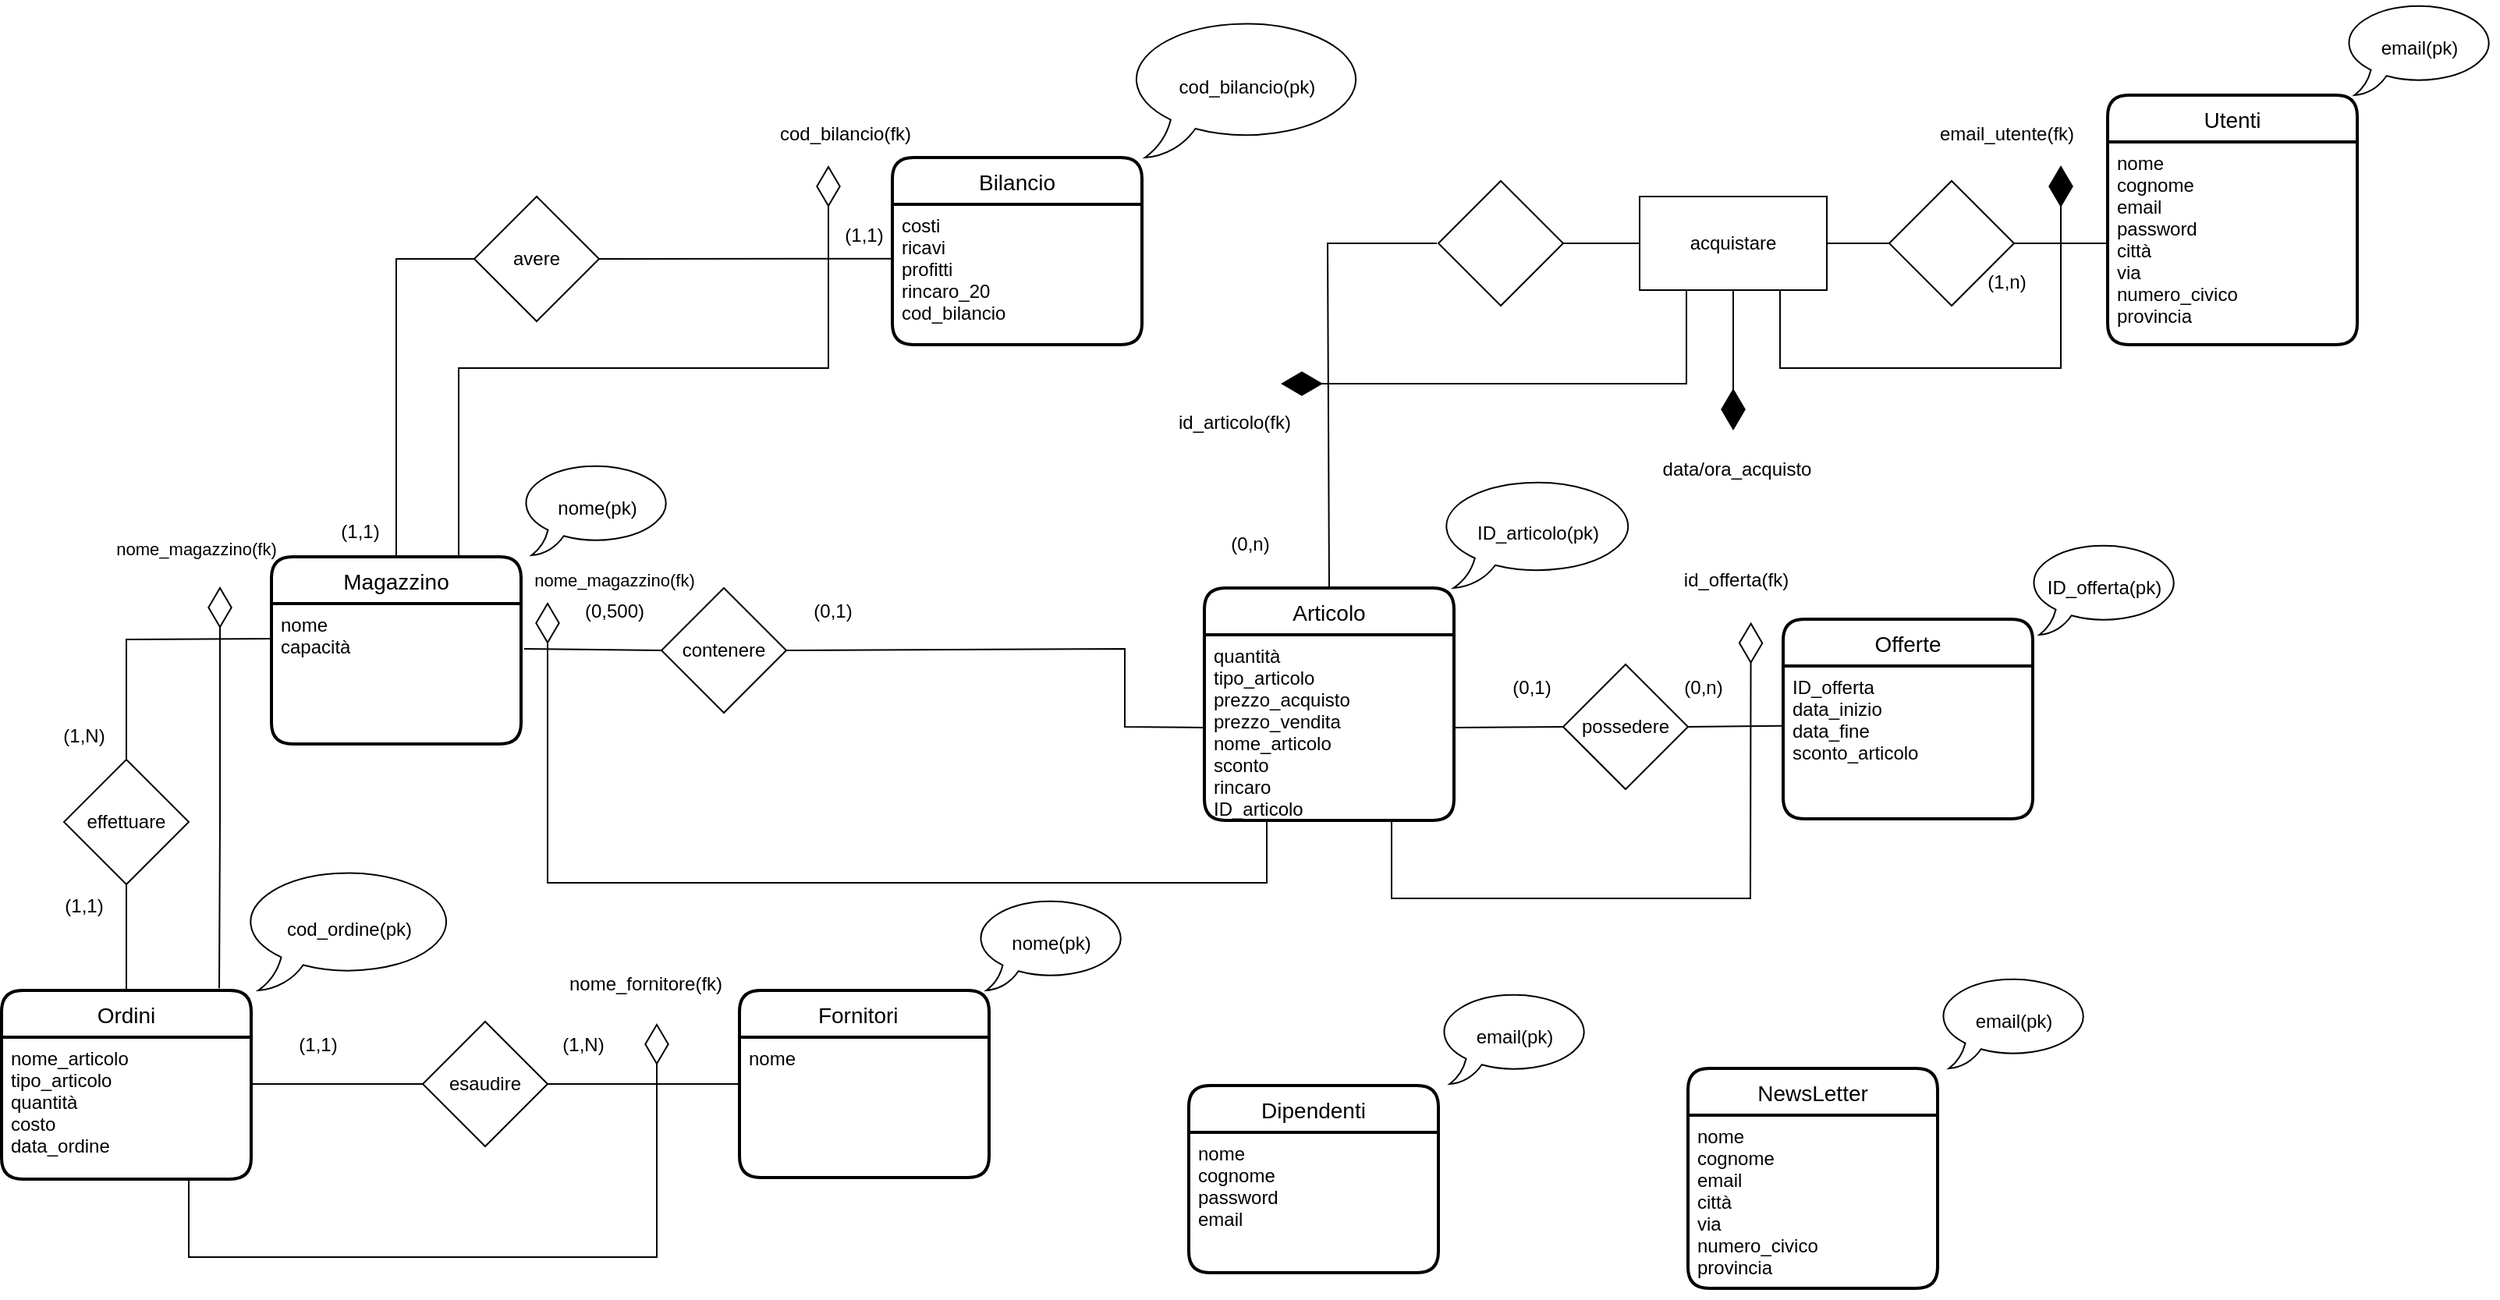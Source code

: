 <mxfile version="21.3.2" type="device">
  <diagram name="Pagina-1" id="chKkPRjBdSX-aV4erDYl">
    <mxGraphModel dx="1662" dy="-351" grid="1" gridSize="10" guides="1" tooltips="1" connect="1" arrows="1" fold="1" page="1" pageScale="1" pageWidth="827" pageHeight="1169" math="0" shadow="0">
      <root>
        <mxCell id="0" />
        <mxCell id="1" parent="0" />
        <mxCell id="hy8gV9nIZ2Mti01YGrL4-5" value="(1,N)" style="text;html=1;strokeColor=none;fillColor=none;align=center;verticalAlign=middle;whiteSpace=wrap;rounded=0;" parent="1" vertex="1">
          <mxGeometry x="693" y="1651" width="60" height="30" as="geometry" />
        </mxCell>
        <mxCell id="hy8gV9nIZ2Mti01YGrL4-6" value="(1,1)" style="text;html=1;strokeColor=none;fillColor=none;align=center;verticalAlign=middle;whiteSpace=wrap;rounded=0;" parent="1" vertex="1">
          <mxGeometry x="693" y="1760" width="60" height="30" as="geometry" />
        </mxCell>
        <mxCell id="hy8gV9nIZ2Mti01YGrL4-7" value="(1,1)" style="text;html=1;strokeColor=none;fillColor=none;align=center;verticalAlign=middle;whiteSpace=wrap;rounded=0;" parent="1" vertex="1">
          <mxGeometry x="870" y="1520" width="60" height="30" as="geometry" />
        </mxCell>
        <mxCell id="hy8gV9nIZ2Mti01YGrL4-8" value="(1,1)" style="text;html=1;strokeColor=none;fillColor=none;align=center;verticalAlign=middle;whiteSpace=wrap;rounded=0;" parent="1" vertex="1">
          <mxGeometry x="1193" y="1330" width="60" height="30" as="geometry" />
        </mxCell>
        <mxCell id="hy8gV9nIZ2Mti01YGrL4-9" value="(0,500)" style="text;html=1;strokeColor=none;fillColor=none;align=center;verticalAlign=middle;whiteSpace=wrap;rounded=0;" parent="1" vertex="1">
          <mxGeometry x="1033" y="1571" width="60" height="30" as="geometry" />
        </mxCell>
        <mxCell id="hy8gV9nIZ2Mti01YGrL4-10" value="(0,1)" style="text;html=1;strokeColor=none;fillColor=none;align=center;verticalAlign=middle;whiteSpace=wrap;rounded=0;" parent="1" vertex="1">
          <mxGeometry x="1173" y="1571" width="60" height="30" as="geometry" />
        </mxCell>
        <mxCell id="hy8gV9nIZ2Mti01YGrL4-11" value="(1,1)" style="text;html=1;strokeColor=none;fillColor=none;align=center;verticalAlign=middle;whiteSpace=wrap;rounded=0;" parent="1" vertex="1">
          <mxGeometry x="843" y="1849" width="60" height="30" as="geometry" />
        </mxCell>
        <mxCell id="hy8gV9nIZ2Mti01YGrL4-12" value="(1,N)" style="text;html=1;strokeColor=none;fillColor=none;align=center;verticalAlign=middle;whiteSpace=wrap;rounded=0;" parent="1" vertex="1">
          <mxGeometry x="1013" y="1849" width="60" height="30" as="geometry" />
        </mxCell>
        <mxCell id="hy8gV9nIZ2Mti01YGrL4-13" value="Articolo" style="swimlane;childLayout=stackLayout;horizontal=1;startSize=30;horizontalStack=0;rounded=1;fontSize=14;fontStyle=0;strokeWidth=2;resizeParent=0;resizeLast=1;shadow=0;dashed=0;align=center;fillColor=default;" parent="1" vertex="1">
          <mxGeometry x="1441" y="1571" width="160" height="149" as="geometry" />
        </mxCell>
        <mxCell id="hy8gV9nIZ2Mti01YGrL4-14" value="quantità&#xa;tipo_articolo&#xa;prezzo_acquisto&#xa;prezzo_vendita&#xa;nome_articolo&#xa;sconto&#xa;rincaro&#xa;ID_articolo" style="align=left;strokeColor=none;fillColor=none;spacingLeft=4;fontSize=12;verticalAlign=top;resizable=0;rotatable=0;part=1;" parent="hy8gV9nIZ2Mti01YGrL4-13" vertex="1">
          <mxGeometry y="30" width="160" height="119" as="geometry" />
        </mxCell>
        <mxCell id="hy8gV9nIZ2Mti01YGrL4-15" value="Bilancio" style="swimlane;childLayout=stackLayout;horizontal=1;startSize=30;horizontalStack=0;rounded=1;fontSize=14;fontStyle=0;strokeWidth=2;resizeParent=0;resizeLast=1;shadow=0;dashed=0;align=center;fillColor=default;" parent="1" vertex="1">
          <mxGeometry x="1241" y="1295" width="160" height="120" as="geometry" />
        </mxCell>
        <mxCell id="hy8gV9nIZ2Mti01YGrL4-16" value="costi&#xa;ricavi&#xa;profitti&#xa;rincaro_20&#xa;cod_bilancio" style="align=left;strokeColor=none;fillColor=none;spacingLeft=4;fontSize=12;verticalAlign=top;resizable=0;rotatable=0;part=1;" parent="hy8gV9nIZ2Mti01YGrL4-15" vertex="1">
          <mxGeometry y="30" width="160" height="90" as="geometry" />
        </mxCell>
        <mxCell id="hy8gV9nIZ2Mti01YGrL4-17" value="Fornitori  " style="swimlane;childLayout=stackLayout;horizontal=1;startSize=30;horizontalStack=0;rounded=1;fontSize=14;fontStyle=0;strokeWidth=2;resizeParent=0;resizeLast=1;shadow=0;dashed=0;align=center;fillColor=default;" parent="1" vertex="1">
          <mxGeometry x="1143" y="1829" width="160" height="120" as="geometry" />
        </mxCell>
        <mxCell id="hy8gV9nIZ2Mti01YGrL4-18" value="nome&#xa;" style="align=left;strokeColor=none;fillColor=none;spacingLeft=4;fontSize=12;verticalAlign=top;resizable=0;rotatable=0;part=1;" parent="hy8gV9nIZ2Mti01YGrL4-17" vertex="1">
          <mxGeometry y="30" width="160" height="90" as="geometry" />
        </mxCell>
        <mxCell id="hy8gV9nIZ2Mti01YGrL4-19" value="Ordini" style="swimlane;childLayout=stackLayout;horizontal=1;startSize=30;horizontalStack=0;rounded=1;fontSize=14;fontStyle=0;strokeWidth=2;resizeParent=0;resizeLast=1;shadow=0;dashed=0;align=center;fillColor=default;" parent="1" vertex="1">
          <mxGeometry x="670" y="1829" width="160" height="121" as="geometry" />
        </mxCell>
        <mxCell id="hy8gV9nIZ2Mti01YGrL4-20" value="nome_articolo&#xa;tipo_articolo&#xa;quantità&#xa;costo&#xa;data_ordine" style="align=left;strokeColor=none;fillColor=none;spacingLeft=4;fontSize=12;verticalAlign=top;resizable=0;rotatable=0;part=1;" parent="hy8gV9nIZ2Mti01YGrL4-19" vertex="1">
          <mxGeometry y="30" width="160" height="91" as="geometry" />
        </mxCell>
        <mxCell id="hy8gV9nIZ2Mti01YGrL4-21" value="Magazzino" style="swimlane;childLayout=stackLayout;horizontal=1;startSize=30;horizontalStack=0;rounded=1;fontSize=14;fontStyle=0;strokeWidth=2;resizeParent=0;resizeLast=1;shadow=0;dashed=0;align=center;fillColor=default;" parent="1" vertex="1">
          <mxGeometry x="843" y="1551" width="160" height="120" as="geometry" />
        </mxCell>
        <mxCell id="hy8gV9nIZ2Mti01YGrL4-22" value="nome&#xa;capacità&#xa;&#xa;" style="align=left;strokeColor=none;fillColor=none;spacingLeft=4;fontSize=12;verticalAlign=top;resizable=0;rotatable=0;part=1;" parent="hy8gV9nIZ2Mti01YGrL4-21" vertex="1">
          <mxGeometry y="30" width="160" height="90" as="geometry" />
        </mxCell>
        <mxCell id="hy8gV9nIZ2Mti01YGrL4-23" value="Offerte" style="swimlane;childLayout=stackLayout;horizontal=1;startSize=30;horizontalStack=0;rounded=1;fontSize=14;fontStyle=0;strokeWidth=2;resizeParent=0;resizeLast=1;shadow=0;dashed=0;align=center;fillColor=default;" parent="1" vertex="1">
          <mxGeometry x="1812" y="1591" width="160" height="128" as="geometry" />
        </mxCell>
        <mxCell id="hy8gV9nIZ2Mti01YGrL4-24" value="ID_offerta&#xa;data_inizio&#xa;data_fine&#xa;sconto_articolo" style="align=left;strokeColor=none;fillColor=none;spacingLeft=4;fontSize=12;verticalAlign=top;resizable=0;rotatable=0;part=1;" parent="hy8gV9nIZ2Mti01YGrL4-23" vertex="1">
          <mxGeometry y="30" width="160" height="98" as="geometry" />
        </mxCell>
        <mxCell id="hy8gV9nIZ2Mti01YGrL4-25" value="" style="endArrow=none;html=1;rounded=0;exitX=0.5;exitY=0;exitDx=0;exitDy=0;entryX=0;entryY=0.5;entryDx=0;entryDy=0;" parent="1" source="hy8gV9nIZ2Mti01YGrL4-21" edge="1">
          <mxGeometry width="50" height="50" relative="1" as="geometry">
            <mxPoint x="813" y="1410" as="sourcePoint" />
            <mxPoint x="973" y="1360" as="targetPoint" />
            <Array as="points">
              <mxPoint x="923" y="1360" />
            </Array>
          </mxGeometry>
        </mxCell>
        <mxCell id="hy8gV9nIZ2Mti01YGrL4-26" value="" style="endArrow=none;html=1;rounded=0;entryX=1;entryY=0.5;entryDx=0;entryDy=0;exitX=0.003;exitY=0.387;exitDx=0;exitDy=0;exitPerimeter=0;" parent="1" source="hy8gV9nIZ2Mti01YGrL4-16" edge="1">
          <mxGeometry width="50" height="50" relative="1" as="geometry">
            <mxPoint x="1313" y="1360" as="sourcePoint" />
            <mxPoint x="1053" y="1360" as="targetPoint" />
          </mxGeometry>
        </mxCell>
        <mxCell id="hy8gV9nIZ2Mti01YGrL4-27" value="" style="endArrow=none;html=1;rounded=0;entryX=0;entryY=0.5;entryDx=0;entryDy=0;" parent="1" edge="1">
          <mxGeometry width="50" height="50" relative="1" as="geometry">
            <mxPoint x="1005" y="1610" as="sourcePoint" />
            <mxPoint x="1093" y="1611" as="targetPoint" />
          </mxGeometry>
        </mxCell>
        <mxCell id="hy8gV9nIZ2Mti01YGrL4-28" value="" style="endArrow=none;html=1;rounded=0;exitX=1;exitY=0.5;exitDx=0;exitDy=0;entryX=0;entryY=0.5;entryDx=0;entryDy=0;" parent="1" target="hy8gV9nIZ2Mti01YGrL4-14" edge="1">
          <mxGeometry width="50" height="50" relative="1" as="geometry">
            <mxPoint x="1173" y="1611" as="sourcePoint" />
            <mxPoint x="1280" y="1610" as="targetPoint" />
            <Array as="points">
              <mxPoint x="1390" y="1610" />
              <mxPoint x="1390" y="1660" />
            </Array>
          </mxGeometry>
        </mxCell>
        <mxCell id="hy8gV9nIZ2Mti01YGrL4-29" value="" style="endArrow=none;html=1;rounded=0;exitX=0.5;exitY=0;exitDx=0;exitDy=0;entryX=0;entryY=0.25;entryDx=0;entryDy=0;" parent="1" source="3_dSQw0I0jruCnZHfTlT-2" target="hy8gV9nIZ2Mti01YGrL4-22" edge="1">
          <mxGeometry width="50" height="50" relative="1" as="geometry">
            <mxPoint x="853" y="1450" as="sourcePoint" />
            <mxPoint x="903" y="1400" as="targetPoint" />
            <Array as="points">
              <mxPoint x="750" y="1604" />
            </Array>
          </mxGeometry>
        </mxCell>
        <mxCell id="hy8gV9nIZ2Mti01YGrL4-31" value="" style="endArrow=none;html=1;rounded=0;exitX=0.5;exitY=1;exitDx=0;exitDy=0;entryX=0.5;entryY=0;entryDx=0;entryDy=0;" parent="1" target="hy8gV9nIZ2Mti01YGrL4-19" edge="1">
          <mxGeometry width="50" height="50" relative="1" as="geometry">
            <mxPoint x="750" y="1760" as="sourcePoint" />
            <mxPoint x="923" y="1420" as="targetPoint" />
          </mxGeometry>
        </mxCell>
        <mxCell id="hy8gV9nIZ2Mti01YGrL4-32" value="" style="endArrow=none;html=1;rounded=0;exitX=1;exitY=0.5;exitDx=0;exitDy=0;entryX=0;entryY=0.5;entryDx=0;entryDy=0;" parent="1" source="3_dSQw0I0jruCnZHfTlT-3" target="hy8gV9nIZ2Mti01YGrL4-17" edge="1">
          <mxGeometry width="50" height="50" relative="1" as="geometry">
            <mxPoint x="1023" y="1889" as="sourcePoint" />
            <mxPoint x="1123" y="1890" as="targetPoint" />
          </mxGeometry>
        </mxCell>
        <mxCell id="hy8gV9nIZ2Mti01YGrL4-33" value="possedere" style="rhombus;whiteSpace=wrap;html=1;fillColor=default;" parent="1" vertex="1">
          <mxGeometry x="1671" y="1620" width="80" height="80" as="geometry" />
        </mxCell>
        <mxCell id="hy8gV9nIZ2Mti01YGrL4-34" value="" style="endArrow=none;html=1;rounded=0;exitX=1;exitY=0.5;exitDx=0;exitDy=0;entryX=-0.003;entryY=0.392;entryDx=0;entryDy=0;entryPerimeter=0;" parent="1" source="hy8gV9nIZ2Mti01YGrL4-33" target="hy8gV9nIZ2Mti01YGrL4-24" edge="1">
          <mxGeometry width="50" height="50" relative="1" as="geometry">
            <mxPoint x="1051" y="1540" as="sourcePoint" />
            <mxPoint x="1808" y="1660" as="targetPoint" />
          </mxGeometry>
        </mxCell>
        <mxCell id="hy8gV9nIZ2Mti01YGrL4-35" value="" style="endArrow=none;html=1;rounded=0;exitX=0;exitY=0.5;exitDx=0;exitDy=0;entryX=1;entryY=0.5;entryDx=0;entryDy=0;" parent="1" source="hy8gV9nIZ2Mti01YGrL4-33" target="hy8gV9nIZ2Mti01YGrL4-14" edge="1">
          <mxGeometry width="50" height="50" relative="1" as="geometry">
            <mxPoint x="1668" y="1660" as="sourcePoint" />
            <mxPoint x="1638" y="1660" as="targetPoint" />
          </mxGeometry>
        </mxCell>
        <mxCell id="hy8gV9nIZ2Mti01YGrL4-36" value="(0,n)" style="text;html=1;strokeColor=none;fillColor=none;align=center;verticalAlign=middle;whiteSpace=wrap;rounded=0;" parent="1" vertex="1">
          <mxGeometry x="1731" y="1620" width="60" height="30" as="geometry" />
        </mxCell>
        <mxCell id="hy8gV9nIZ2Mti01YGrL4-37" value="(0,1)" style="text;html=1;strokeColor=none;fillColor=none;align=center;verticalAlign=middle;whiteSpace=wrap;rounded=0;" parent="1" vertex="1">
          <mxGeometry x="1621" y="1620" width="60" height="30" as="geometry" />
        </mxCell>
        <mxCell id="hy8gV9nIZ2Mti01YGrL4-38" value="nome(pk)" style="whiteSpace=wrap;html=1;shape=mxgraph.basic.oval_callout" parent="1" vertex="1">
          <mxGeometry x="1001.5" y="1490" width="100" height="60" as="geometry" />
        </mxCell>
        <mxCell id="hy8gV9nIZ2Mti01YGrL4-39" value="cod_ordine(pk)" style="whiteSpace=wrap;html=1;shape=mxgraph.basic.oval_callout" parent="1" vertex="1">
          <mxGeometry x="823" y="1750" width="140" height="79" as="geometry" />
        </mxCell>
        <mxCell id="hy8gV9nIZ2Mti01YGrL4-40" value="nome(pk)" style="whiteSpace=wrap;html=1;shape=mxgraph.basic.oval_callout" parent="1" vertex="1">
          <mxGeometry x="1293" y="1769" width="100" height="60" as="geometry" />
        </mxCell>
        <mxCell id="hy8gV9nIZ2Mti01YGrL4-41" value="ID_offerta(pk)" style="whiteSpace=wrap;html=1;shape=mxgraph.basic.oval_callout" parent="1" vertex="1">
          <mxGeometry x="1968" y="1541" width="100" height="60" as="geometry" />
        </mxCell>
        <mxCell id="hy8gV9nIZ2Mti01YGrL4-42" value="ID_articolo(pk)" style="whiteSpace=wrap;html=1;shape=mxgraph.basic.oval_callout" parent="1" vertex="1">
          <mxGeometry x="1590" y="1500" width="130" height="71" as="geometry" />
        </mxCell>
        <mxCell id="hy8gV9nIZ2Mti01YGrL4-43" value="cod_bilancio(pk)" style="whiteSpace=wrap;html=1;shape=mxgraph.basic.oval_callout" parent="1" vertex="1">
          <mxGeometry x="1390" y="1205" width="157" height="90" as="geometry" />
        </mxCell>
        <mxCell id="hy8gV9nIZ2Mti01YGrL4-44" value="" style="endArrow=diamondThin;endFill=0;endSize=24;html=1;rounded=0;exitX=0.75;exitY=0;exitDx=0;exitDy=0;" parent="1" source="hy8gV9nIZ2Mti01YGrL4-21" edge="1">
          <mxGeometry width="160" relative="1" as="geometry">
            <mxPoint x="1040" y="1550" as="sourcePoint" />
            <mxPoint x="1200" y="1300" as="targetPoint" />
            <Array as="points">
              <mxPoint x="963" y="1430" />
              <mxPoint x="1200" y="1430" />
            </Array>
          </mxGeometry>
        </mxCell>
        <mxCell id="hy8gV9nIZ2Mti01YGrL4-45" value="cod_bilancio(fk)" style="text;html=1;strokeColor=none;fillColor=none;align=center;verticalAlign=middle;whiteSpace=wrap;rounded=0;" parent="1" vertex="1">
          <mxGeometry x="1181" y="1265" width="60" height="30" as="geometry" />
        </mxCell>
        <mxCell id="hy8gV9nIZ2Mti01YGrL4-46" value="" style="endArrow=diamondThin;endFill=0;endSize=24;html=1;rounded=0;exitX=0.75;exitY=1;exitDx=0;exitDy=0;" parent="1" source="hy8gV9nIZ2Mti01YGrL4-20" edge="1">
          <mxGeometry width="160" relative="1" as="geometry">
            <mxPoint x="800" y="1790" as="sourcePoint" />
            <mxPoint x="1090" y="1850" as="targetPoint" />
            <Array as="points">
              <mxPoint x="790" y="2000" />
              <mxPoint x="1090" y="2000" />
            </Array>
          </mxGeometry>
        </mxCell>
        <mxCell id="hy8gV9nIZ2Mti01YGrL4-48" value="" style="endArrow=none;html=1;rounded=0;entryX=0;entryY=0.5;entryDx=0;entryDy=0;exitX=1;exitY=0.33;exitDx=0;exitDy=0;exitPerimeter=0;" parent="1" source="hy8gV9nIZ2Mti01YGrL4-20" target="3_dSQw0I0jruCnZHfTlT-3" edge="1">
          <mxGeometry width="50" height="50" relative="1" as="geometry">
            <mxPoint x="1100" y="1680" as="sourcePoint" />
            <mxPoint x="943" y="1889" as="targetPoint" />
          </mxGeometry>
        </mxCell>
        <mxCell id="hy8gV9nIZ2Mti01YGrL4-49" value="nome_fornitore(fk)" style="text;html=1;strokeColor=none;fillColor=none;align=center;verticalAlign=middle;whiteSpace=wrap;rounded=0;" parent="1" vertex="1">
          <mxGeometry x="1053" y="1810" width="60" height="30" as="geometry" />
        </mxCell>
        <mxCell id="hy8gV9nIZ2Mti01YGrL4-50" value="" style="endArrow=diamondThin;endFill=0;endSize=24;html=1;rounded=0;exitX=0.25;exitY=1;exitDx=0;exitDy=0;" parent="1" source="hy8gV9nIZ2Mti01YGrL4-13" edge="1">
          <mxGeometry width="160" relative="1" as="geometry">
            <mxPoint x="973" y="1561" as="sourcePoint" />
            <mxPoint x="1020" y="1580" as="targetPoint" />
            <Array as="points">
              <mxPoint x="1481" y="1760" />
              <mxPoint x="1020" y="1760" />
            </Array>
          </mxGeometry>
        </mxCell>
        <mxCell id="hy8gV9nIZ2Mti01YGrL4-51" value="nome_magazzino(fk)" style="text;html=1;strokeColor=none;fillColor=none;align=center;verticalAlign=middle;whiteSpace=wrap;rounded=0;fontSize=11;" parent="1" vertex="1">
          <mxGeometry x="1030.25" y="1561" width="65.5" height="9" as="geometry" />
        </mxCell>
        <mxCell id="hy8gV9nIZ2Mti01YGrL4-54" value="" style="endArrow=diamondThin;endFill=0;endSize=24;html=1;rounded=0;exitX=0.872;exitY=-0.011;exitDx=0;exitDy=0;exitPerimeter=0;" parent="1" source="hy8gV9nIZ2Mti01YGrL4-19" edge="1">
          <mxGeometry width="160" relative="1" as="geometry">
            <mxPoint x="810" y="1820" as="sourcePoint" />
            <mxPoint x="810" y="1570" as="targetPoint" />
            <Array as="points">
              <mxPoint x="810" y="1720" />
            </Array>
          </mxGeometry>
        </mxCell>
        <mxCell id="hy8gV9nIZ2Mti01YGrL4-56" value="nome_magazzino(fk)" style="text;html=1;strokeColor=none;fillColor=none;align=center;verticalAlign=middle;whiteSpace=wrap;rounded=0;fontSize=11;" parent="1" vertex="1">
          <mxGeometry x="770" y="1531" width="50" height="30" as="geometry" />
        </mxCell>
        <mxCell id="hy8gV9nIZ2Mti01YGrL4-58" value="" style="endArrow=diamondThin;endFill=0;endSize=24;html=1;rounded=0;exitX=0.75;exitY=1;exitDx=0;exitDy=0;entryX=0.672;entryY=1.061;entryDx=0;entryDy=0;entryPerimeter=0;" parent="1" source="hy8gV9nIZ2Mti01YGrL4-13" edge="1">
          <mxGeometry width="160" relative="1" as="geometry">
            <mxPoint x="1658" y="1830" as="sourcePoint" />
            <mxPoint x="1791.32" y="1592.83" as="targetPoint" />
            <Array as="points">
              <mxPoint x="1561" y="1770" />
              <mxPoint x="1791" y="1770" />
            </Array>
          </mxGeometry>
        </mxCell>
        <mxCell id="hy8gV9nIZ2Mti01YGrL4-60" value="id_offerta(fk)" style="text;html=1;strokeColor=none;fillColor=none;align=center;verticalAlign=middle;whiteSpace=wrap;rounded=0;" parent="1" vertex="1">
          <mxGeometry x="1752" y="1551" width="60" height="30" as="geometry" />
        </mxCell>
        <mxCell id="hy8gV9nIZ2Mti01YGrL4-65" value="Dipendenti" style="swimlane;childLayout=stackLayout;horizontal=1;startSize=30;horizontalStack=0;rounded=1;fontSize=14;fontStyle=0;strokeWidth=2;resizeParent=0;resizeLast=1;shadow=0;dashed=0;align=center;fillColor=default;" parent="1" vertex="1">
          <mxGeometry x="1431" y="1890" width="160" height="120" as="geometry" />
        </mxCell>
        <mxCell id="hy8gV9nIZ2Mti01YGrL4-66" value="nome&#xa;cognome&#xa;password &#xa;email&#xa;" style="align=left;strokeColor=none;fillColor=none;spacingLeft=4;fontSize=12;verticalAlign=top;resizable=0;rotatable=0;part=1;" parent="hy8gV9nIZ2Mti01YGrL4-65" vertex="1">
          <mxGeometry y="30" width="160" height="90" as="geometry" />
        </mxCell>
        <mxCell id="hy8gV9nIZ2Mti01YGrL4-67" value="Utenti" style="swimlane;childLayout=stackLayout;horizontal=1;startSize=30;horizontalStack=0;rounded=1;fontSize=14;fontStyle=0;strokeWidth=2;resizeParent=0;resizeLast=1;shadow=0;dashed=0;align=center;fillColor=default;" parent="1" vertex="1">
          <mxGeometry x="2020" y="1255" width="160" height="160" as="geometry" />
        </mxCell>
        <mxCell id="hy8gV9nIZ2Mti01YGrL4-68" value="nome&#xa;cognome&#xa;email&#xa;password&#xa;città&#xa;via &#xa;numero_civico&#xa;provincia" style="align=left;strokeColor=none;fillColor=none;spacingLeft=4;fontSize=12;verticalAlign=top;resizable=0;rotatable=0;part=1;" parent="hy8gV9nIZ2Mti01YGrL4-67" vertex="1">
          <mxGeometry y="30" width="160" height="130" as="geometry" />
        </mxCell>
        <mxCell id="hy8gV9nIZ2Mti01YGrL4-69" value="acquistare" style="rounded=0;whiteSpace=wrap;html=1;" parent="1" vertex="1">
          <mxGeometry x="1720" y="1320" width="120" height="60" as="geometry" />
        </mxCell>
        <mxCell id="hy8gV9nIZ2Mti01YGrL4-72" value="" style="endArrow=none;html=1;rounded=0;exitX=1;exitY=0.5;exitDx=0;exitDy=0;entryX=0;entryY=0.5;entryDx=0;entryDy=0;" parent="1" target="hy8gV9nIZ2Mti01YGrL4-69" edge="1">
          <mxGeometry relative="1" as="geometry">
            <mxPoint x="1670" y="1350" as="sourcePoint" />
            <mxPoint x="1911" y="1450" as="targetPoint" />
          </mxGeometry>
        </mxCell>
        <mxCell id="hy8gV9nIZ2Mti01YGrL4-73" value="" style="endArrow=none;html=1;rounded=0;exitX=1;exitY=0.5;exitDx=0;exitDy=0;entryX=0;entryY=0.5;entryDx=0;entryDy=0;" parent="1" source="hy8gV9nIZ2Mti01YGrL4-69" edge="1">
          <mxGeometry relative="1" as="geometry">
            <mxPoint x="1830" y="1425" as="sourcePoint" />
            <mxPoint x="1880" y="1350" as="targetPoint" />
          </mxGeometry>
        </mxCell>
        <mxCell id="hy8gV9nIZ2Mti01YGrL4-74" value="" style="endArrow=none;html=1;rounded=0;exitX=1;exitY=0.5;exitDx=0;exitDy=0;entryX=0;entryY=0.5;entryDx=0;entryDy=0;" parent="1" target="hy8gV9nIZ2Mti01YGrL4-68" edge="1">
          <mxGeometry relative="1" as="geometry">
            <mxPoint x="1960" y="1350" as="sourcePoint" />
            <mxPoint x="2000" y="1410" as="targetPoint" />
          </mxGeometry>
        </mxCell>
        <mxCell id="hy8gV9nIZ2Mti01YGrL4-75" value="" style="endArrow=none;html=1;rounded=0;exitX=0;exitY=0.5;exitDx=0;exitDy=0;entryX=0.5;entryY=0;entryDx=0;entryDy=0;" parent="1" target="hy8gV9nIZ2Mti01YGrL4-13" edge="1">
          <mxGeometry relative="1" as="geometry">
            <mxPoint x="1590" y="1350" as="sourcePoint" />
            <mxPoint x="1750" y="1380" as="targetPoint" />
            <Array as="points">
              <mxPoint x="1520" y="1350" />
            </Array>
          </mxGeometry>
        </mxCell>
        <mxCell id="hy8gV9nIZ2Mti01YGrL4-79" value="id_articolo(fk)" style="text;html=1;align=center;verticalAlign=middle;resizable=0;points=[];autosize=1;strokeColor=none;fillColor=none;" parent="1" vertex="1">
          <mxGeometry x="1410" y="1450" width="100" height="30" as="geometry" />
        </mxCell>
        <mxCell id="hy8gV9nIZ2Mti01YGrL4-81" value="email_utente(fk)" style="text;html=1;align=center;verticalAlign=middle;resizable=0;points=[];autosize=1;strokeColor=none;fillColor=none;" parent="1" vertex="1">
          <mxGeometry x="1900" y="1265" width="110" height="30" as="geometry" />
        </mxCell>
        <mxCell id="hy8gV9nIZ2Mti01YGrL4-83" value="data/ora_acquisto" style="text;html=1;align=center;verticalAlign=middle;resizable=0;points=[];autosize=1;strokeColor=none;fillColor=none;" parent="1" vertex="1">
          <mxGeometry x="1722" y="1480" width="120" height="30" as="geometry" />
        </mxCell>
        <mxCell id="hy8gV9nIZ2Mti01YGrL4-84" value="email(pk)" style="whiteSpace=wrap;html=1;shape=mxgraph.basic.oval_callout" parent="1" vertex="1">
          <mxGeometry x="2170" y="1195" width="100" height="60" as="geometry" />
        </mxCell>
        <mxCell id="hy8gV9nIZ2Mti01YGrL4-85" value="(0,n)" style="text;html=1;align=center;verticalAlign=middle;resizable=0;points=[];autosize=1;strokeColor=none;fillColor=none;" parent="1" vertex="1">
          <mxGeometry x="1445" y="1528" width="50" height="30" as="geometry" />
        </mxCell>
        <mxCell id="hy8gV9nIZ2Mti01YGrL4-86" value="(1,n)" style="text;html=1;align=center;verticalAlign=middle;resizable=0;points=[];autosize=1;strokeColor=none;fillColor=none;" parent="1" vertex="1">
          <mxGeometry x="1930" y="1360" width="50" height="30" as="geometry" />
        </mxCell>
        <mxCell id="vG97z-apLHEhsJCy16BL-4" value="" style="rhombus;whiteSpace=wrap;html=1;" parent="1" vertex="1">
          <mxGeometry x="1591" y="1310" width="80" height="80" as="geometry" />
        </mxCell>
        <mxCell id="vG97z-apLHEhsJCy16BL-5" value="" style="rhombus;whiteSpace=wrap;html=1;" parent="1" vertex="1">
          <mxGeometry x="1880" y="1310" width="80" height="80" as="geometry" />
        </mxCell>
        <mxCell id="vG97z-apLHEhsJCy16BL-7" value="" style="endArrow=diamondThin;endFill=1;endSize=24;html=1;rounded=0;exitX=0.75;exitY=1;exitDx=0;exitDy=0;" parent="1" source="hy8gV9nIZ2Mti01YGrL4-69" edge="1">
          <mxGeometry width="160" relative="1" as="geometry">
            <mxPoint x="1812" y="1440" as="sourcePoint" />
            <mxPoint x="1990" y="1300" as="targetPoint" />
            <Array as="points">
              <mxPoint x="1810" y="1430" />
              <mxPoint x="1990" y="1430" />
            </Array>
          </mxGeometry>
        </mxCell>
        <mxCell id="vG97z-apLHEhsJCy16BL-8" value="" style="endArrow=diamondThin;endFill=1;endSize=24;html=1;rounded=0;exitX=0.25;exitY=1;exitDx=0;exitDy=0;" parent="1" source="hy8gV9nIZ2Mti01YGrL4-69" edge="1">
          <mxGeometry width="160" relative="1" as="geometry">
            <mxPoint x="1681" y="1440" as="sourcePoint" />
            <mxPoint x="1490" y="1440" as="targetPoint" />
            <Array as="points">
              <mxPoint x="1750" y="1440" />
            </Array>
          </mxGeometry>
        </mxCell>
        <mxCell id="vG97z-apLHEhsJCy16BL-9" value="" style="endArrow=diamondThin;endFill=1;endSize=24;html=1;rounded=0;exitX=0.5;exitY=1;exitDx=0;exitDy=0;" parent="1" source="hy8gV9nIZ2Mti01YGrL4-69" edge="1">
          <mxGeometry width="160" relative="1" as="geometry">
            <mxPoint x="1850" y="1470" as="sourcePoint" />
            <mxPoint x="1780" y="1470" as="targetPoint" />
          </mxGeometry>
        </mxCell>
        <mxCell id="vG97z-apLHEhsJCy16BL-12" value="contenere" style="rhombus;whiteSpace=wrap;html=1;" parent="1" vertex="1">
          <mxGeometry x="1093" y="1571" width="80" height="80" as="geometry" />
        </mxCell>
        <mxCell id="3_dSQw0I0jruCnZHfTlT-1" value="avere" style="rhombus;whiteSpace=wrap;html=1;" vertex="1" parent="1">
          <mxGeometry x="973" y="1320" width="80" height="80" as="geometry" />
        </mxCell>
        <mxCell id="3_dSQw0I0jruCnZHfTlT-2" value="effettuare" style="rhombus;whiteSpace=wrap;html=1;" vertex="1" parent="1">
          <mxGeometry x="710" y="1681" width="80" height="80" as="geometry" />
        </mxCell>
        <mxCell id="3_dSQw0I0jruCnZHfTlT-3" value="esaudire" style="rhombus;whiteSpace=wrap;html=1;" vertex="1" parent="1">
          <mxGeometry x="940" y="1849" width="80" height="80" as="geometry" />
        </mxCell>
        <mxCell id="3_dSQw0I0jruCnZHfTlT-4" value="NewsLetter" style="swimlane;childLayout=stackLayout;horizontal=1;startSize=30;horizontalStack=0;rounded=1;fontSize=14;fontStyle=0;strokeWidth=2;resizeParent=0;resizeLast=1;shadow=0;dashed=0;align=center;fillColor=default;" vertex="1" parent="1">
          <mxGeometry x="1751" y="1879" width="160" height="141" as="geometry" />
        </mxCell>
        <mxCell id="3_dSQw0I0jruCnZHfTlT-5" value="nome&#xa;cognome&#xa;email&#xa;città&#xa;via &#xa;numero_civico&#xa;provincia" style="align=left;strokeColor=none;fillColor=none;spacingLeft=4;fontSize=12;verticalAlign=top;resizable=0;rotatable=0;part=1;" vertex="1" parent="3_dSQw0I0jruCnZHfTlT-4">
          <mxGeometry y="30" width="160" height="111" as="geometry" />
        </mxCell>
        <mxCell id="3_dSQw0I0jruCnZHfTlT-6" value="email(pk)" style="whiteSpace=wrap;html=1;shape=mxgraph.basic.oval_callout" vertex="1" parent="1">
          <mxGeometry x="1590" y="1829" width="100" height="60" as="geometry" />
        </mxCell>
        <mxCell id="3_dSQw0I0jruCnZHfTlT-7" value="email(pk)" style="whiteSpace=wrap;html=1;shape=mxgraph.basic.oval_callout" vertex="1" parent="1">
          <mxGeometry x="1910" y="1819" width="100" height="60" as="geometry" />
        </mxCell>
      </root>
    </mxGraphModel>
  </diagram>
</mxfile>
